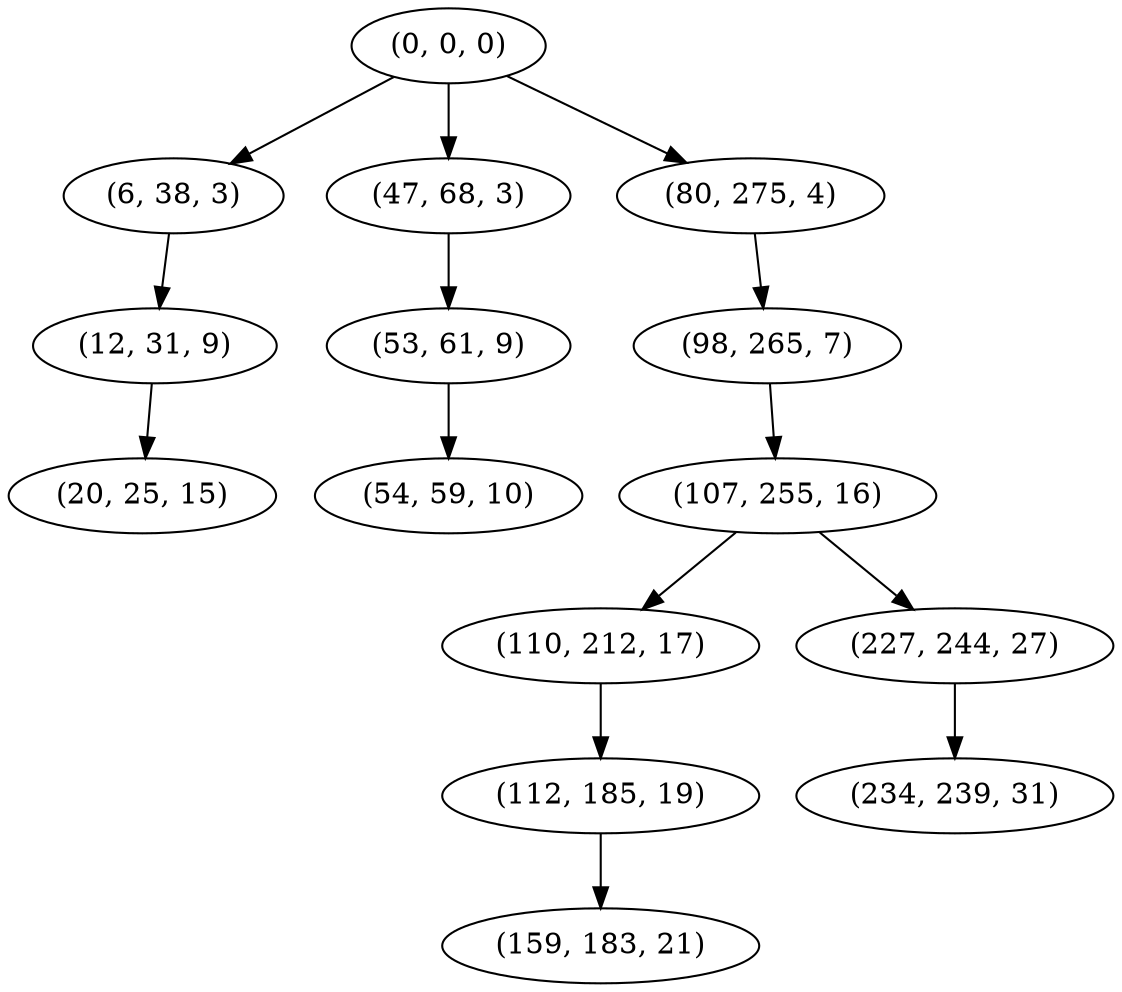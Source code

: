 digraph tree {
    "(0, 0, 0)";
    "(6, 38, 3)";
    "(12, 31, 9)";
    "(20, 25, 15)";
    "(47, 68, 3)";
    "(53, 61, 9)";
    "(54, 59, 10)";
    "(80, 275, 4)";
    "(98, 265, 7)";
    "(107, 255, 16)";
    "(110, 212, 17)";
    "(112, 185, 19)";
    "(159, 183, 21)";
    "(227, 244, 27)";
    "(234, 239, 31)";
    "(0, 0, 0)" -> "(6, 38, 3)";
    "(0, 0, 0)" -> "(47, 68, 3)";
    "(0, 0, 0)" -> "(80, 275, 4)";
    "(6, 38, 3)" -> "(12, 31, 9)";
    "(12, 31, 9)" -> "(20, 25, 15)";
    "(47, 68, 3)" -> "(53, 61, 9)";
    "(53, 61, 9)" -> "(54, 59, 10)";
    "(80, 275, 4)" -> "(98, 265, 7)";
    "(98, 265, 7)" -> "(107, 255, 16)";
    "(107, 255, 16)" -> "(110, 212, 17)";
    "(107, 255, 16)" -> "(227, 244, 27)";
    "(110, 212, 17)" -> "(112, 185, 19)";
    "(112, 185, 19)" -> "(159, 183, 21)";
    "(227, 244, 27)" -> "(234, 239, 31)";
}

